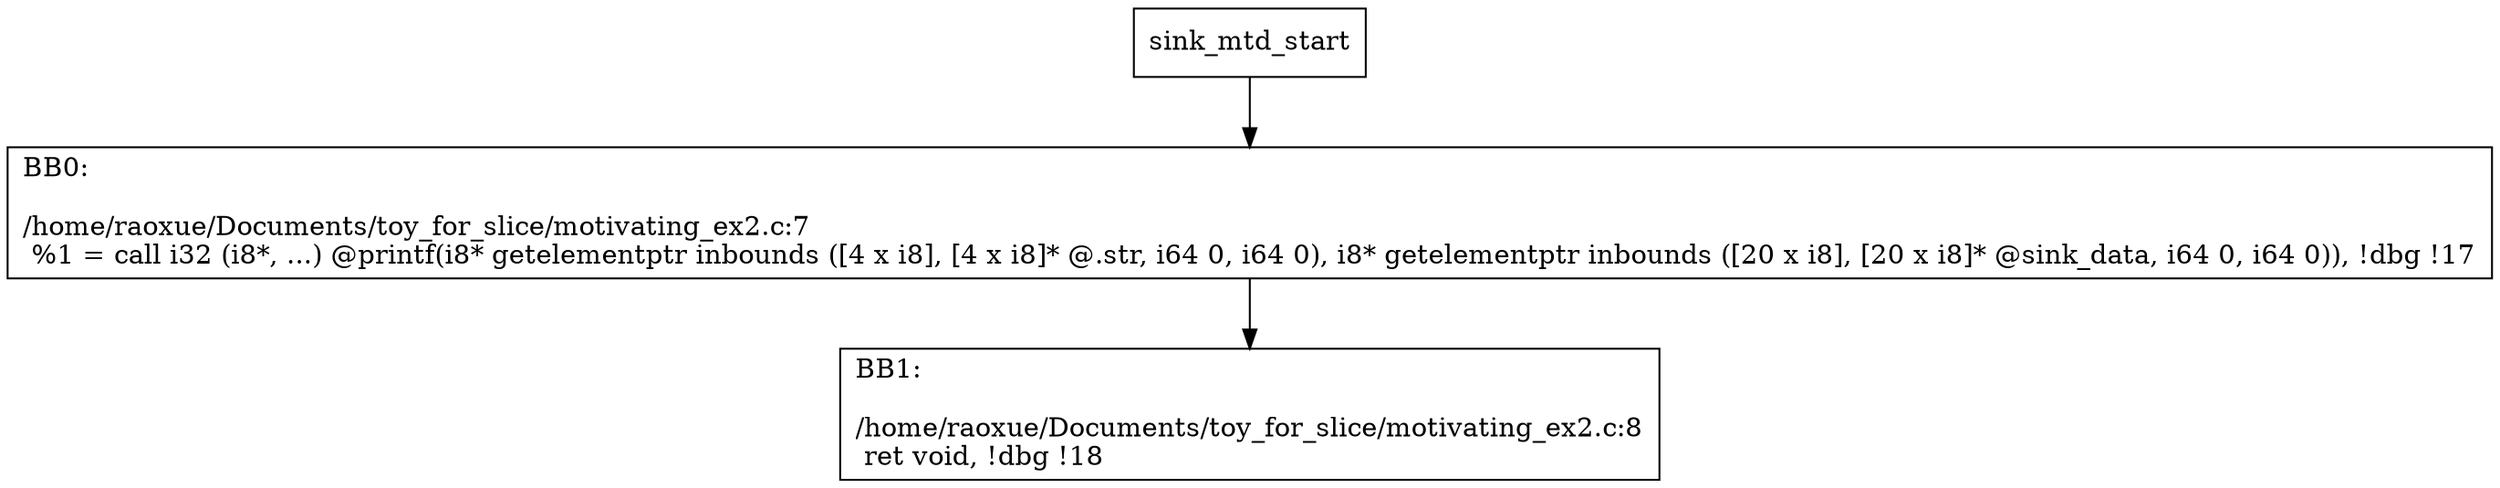 digraph "CFG for'sink_mtd' function" {
	BBsink_mtd_start[shape=record,label="{sink_mtd_start}"];
	BBsink_mtd_start-> sink_mtdBB0;
	sink_mtdBB0 [shape=record, label="{BB0:\l\l/home/raoxue/Documents/toy_for_slice/motivating_ex2.c:7\l
  %1 = call i32 (i8*, ...) @printf(i8* getelementptr inbounds ([4 x i8], [4 x i8]* @.str, i64 0, i64 0), i8* getelementptr inbounds ([20 x i8], [20 x i8]* @sink_data, i64 0, i64 0)), !dbg !17\l
}"];
	sink_mtdBB0-> sink_mtdBB1;
	sink_mtdBB1 [shape=record, label="{BB1:\l\l/home/raoxue/Documents/toy_for_slice/motivating_ex2.c:8\l
  ret void, !dbg !18\l
}"];
}
